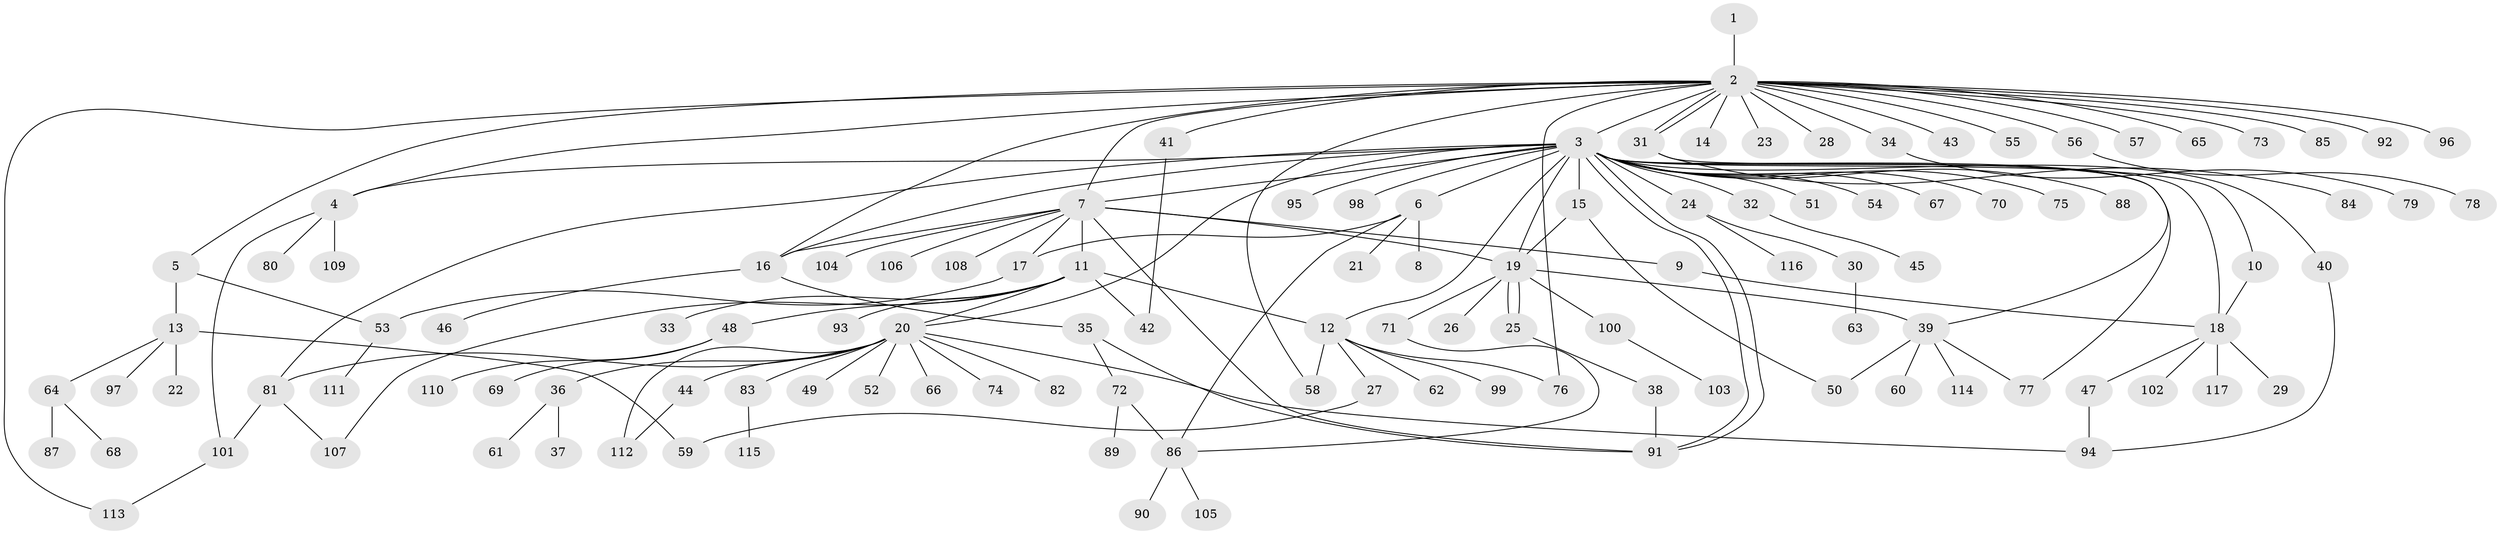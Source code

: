 // Generated by graph-tools (version 1.1) at 2025/49/03/09/25 03:49:53]
// undirected, 117 vertices, 150 edges
graph export_dot {
graph [start="1"]
  node [color=gray90,style=filled];
  1;
  2;
  3;
  4;
  5;
  6;
  7;
  8;
  9;
  10;
  11;
  12;
  13;
  14;
  15;
  16;
  17;
  18;
  19;
  20;
  21;
  22;
  23;
  24;
  25;
  26;
  27;
  28;
  29;
  30;
  31;
  32;
  33;
  34;
  35;
  36;
  37;
  38;
  39;
  40;
  41;
  42;
  43;
  44;
  45;
  46;
  47;
  48;
  49;
  50;
  51;
  52;
  53;
  54;
  55;
  56;
  57;
  58;
  59;
  60;
  61;
  62;
  63;
  64;
  65;
  66;
  67;
  68;
  69;
  70;
  71;
  72;
  73;
  74;
  75;
  76;
  77;
  78;
  79;
  80;
  81;
  82;
  83;
  84;
  85;
  86;
  87;
  88;
  89;
  90;
  91;
  92;
  93;
  94;
  95;
  96;
  97;
  98;
  99;
  100;
  101;
  102;
  103;
  104;
  105;
  106;
  107;
  108;
  109;
  110;
  111;
  112;
  113;
  114;
  115;
  116;
  117;
  1 -- 2;
  2 -- 3;
  2 -- 4;
  2 -- 5;
  2 -- 7;
  2 -- 14;
  2 -- 16;
  2 -- 23;
  2 -- 28;
  2 -- 31;
  2 -- 31;
  2 -- 34;
  2 -- 41;
  2 -- 43;
  2 -- 55;
  2 -- 56;
  2 -- 57;
  2 -- 58;
  2 -- 65;
  2 -- 73;
  2 -- 76;
  2 -- 85;
  2 -- 92;
  2 -- 96;
  2 -- 113;
  3 -- 4;
  3 -- 6;
  3 -- 7;
  3 -- 10;
  3 -- 12;
  3 -- 15;
  3 -- 16;
  3 -- 18;
  3 -- 19;
  3 -- 20;
  3 -- 24;
  3 -- 32;
  3 -- 40;
  3 -- 51;
  3 -- 54;
  3 -- 67;
  3 -- 70;
  3 -- 75;
  3 -- 77;
  3 -- 81;
  3 -- 88;
  3 -- 91;
  3 -- 91;
  3 -- 95;
  3 -- 98;
  4 -- 80;
  4 -- 101;
  4 -- 109;
  5 -- 13;
  5 -- 53;
  6 -- 8;
  6 -- 17;
  6 -- 21;
  6 -- 86;
  7 -- 9;
  7 -- 11;
  7 -- 16;
  7 -- 17;
  7 -- 19;
  7 -- 91;
  7 -- 104;
  7 -- 106;
  7 -- 108;
  9 -- 18;
  10 -- 18;
  11 -- 12;
  11 -- 20;
  11 -- 33;
  11 -- 42;
  11 -- 48;
  11 -- 93;
  11 -- 107;
  12 -- 27;
  12 -- 58;
  12 -- 62;
  12 -- 76;
  12 -- 99;
  13 -- 22;
  13 -- 59;
  13 -- 64;
  13 -- 97;
  15 -- 19;
  15 -- 50;
  16 -- 35;
  16 -- 46;
  17 -- 53;
  18 -- 29;
  18 -- 47;
  18 -- 102;
  18 -- 117;
  19 -- 25;
  19 -- 25;
  19 -- 26;
  19 -- 39;
  19 -- 71;
  19 -- 100;
  20 -- 36;
  20 -- 44;
  20 -- 49;
  20 -- 52;
  20 -- 66;
  20 -- 74;
  20 -- 81;
  20 -- 82;
  20 -- 83;
  20 -- 94;
  20 -- 112;
  24 -- 30;
  24 -- 116;
  25 -- 38;
  27 -- 59;
  30 -- 63;
  31 -- 39;
  31 -- 84;
  32 -- 45;
  34 -- 79;
  35 -- 72;
  35 -- 91;
  36 -- 37;
  36 -- 61;
  38 -- 91;
  39 -- 50;
  39 -- 60;
  39 -- 77;
  39 -- 114;
  40 -- 94;
  41 -- 42;
  44 -- 112;
  47 -- 94;
  48 -- 69;
  48 -- 110;
  53 -- 111;
  56 -- 78;
  64 -- 68;
  64 -- 87;
  71 -- 86;
  72 -- 86;
  72 -- 89;
  81 -- 101;
  81 -- 107;
  83 -- 115;
  86 -- 90;
  86 -- 105;
  100 -- 103;
  101 -- 113;
}
